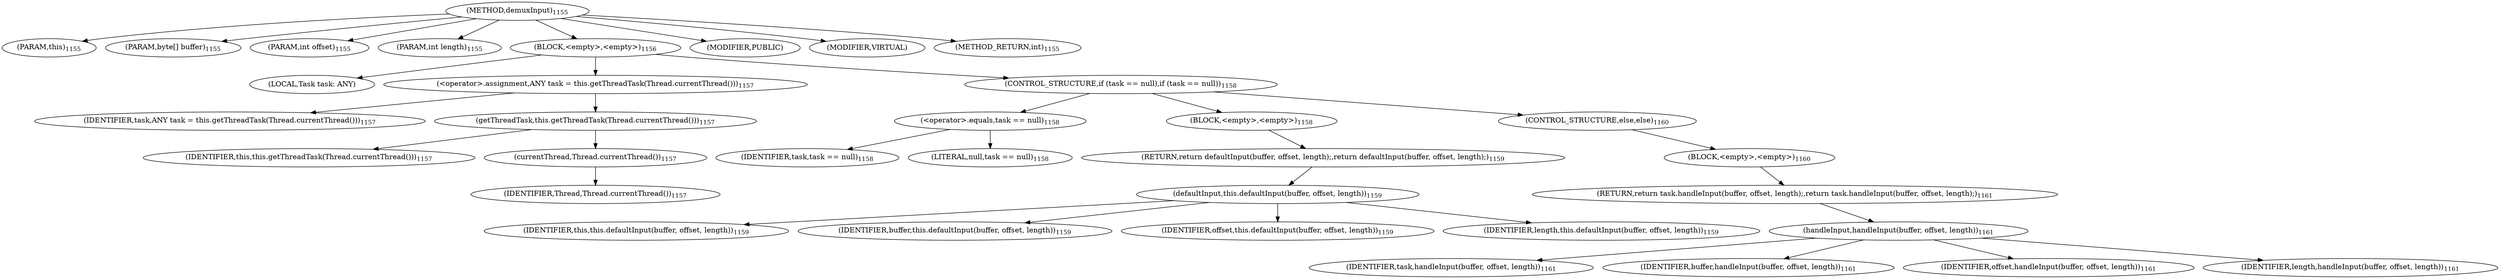digraph "demuxInput" {  
"1718" [label = <(METHOD,demuxInput)<SUB>1155</SUB>> ]
"122" [label = <(PARAM,this)<SUB>1155</SUB>> ]
"1719" [label = <(PARAM,byte[] buffer)<SUB>1155</SUB>> ]
"1720" [label = <(PARAM,int offset)<SUB>1155</SUB>> ]
"1721" [label = <(PARAM,int length)<SUB>1155</SUB>> ]
"1722" [label = <(BLOCK,&lt;empty&gt;,&lt;empty&gt;)<SUB>1156</SUB>> ]
"1723" [label = <(LOCAL,Task task: ANY)> ]
"1724" [label = <(&lt;operator&gt;.assignment,ANY task = this.getThreadTask(Thread.currentThread()))<SUB>1157</SUB>> ]
"1725" [label = <(IDENTIFIER,task,ANY task = this.getThreadTask(Thread.currentThread()))<SUB>1157</SUB>> ]
"1726" [label = <(getThreadTask,this.getThreadTask(Thread.currentThread()))<SUB>1157</SUB>> ]
"121" [label = <(IDENTIFIER,this,this.getThreadTask(Thread.currentThread()))<SUB>1157</SUB>> ]
"1727" [label = <(currentThread,Thread.currentThread())<SUB>1157</SUB>> ]
"1728" [label = <(IDENTIFIER,Thread,Thread.currentThread())<SUB>1157</SUB>> ]
"1729" [label = <(CONTROL_STRUCTURE,if (task == null),if (task == null))<SUB>1158</SUB>> ]
"1730" [label = <(&lt;operator&gt;.equals,task == null)<SUB>1158</SUB>> ]
"1731" [label = <(IDENTIFIER,task,task == null)<SUB>1158</SUB>> ]
"1732" [label = <(LITERAL,null,task == null)<SUB>1158</SUB>> ]
"1733" [label = <(BLOCK,&lt;empty&gt;,&lt;empty&gt;)<SUB>1158</SUB>> ]
"1734" [label = <(RETURN,return defaultInput(buffer, offset, length);,return defaultInput(buffer, offset, length);)<SUB>1159</SUB>> ]
"1735" [label = <(defaultInput,this.defaultInput(buffer, offset, length))<SUB>1159</SUB>> ]
"123" [label = <(IDENTIFIER,this,this.defaultInput(buffer, offset, length))<SUB>1159</SUB>> ]
"1736" [label = <(IDENTIFIER,buffer,this.defaultInput(buffer, offset, length))<SUB>1159</SUB>> ]
"1737" [label = <(IDENTIFIER,offset,this.defaultInput(buffer, offset, length))<SUB>1159</SUB>> ]
"1738" [label = <(IDENTIFIER,length,this.defaultInput(buffer, offset, length))<SUB>1159</SUB>> ]
"1739" [label = <(CONTROL_STRUCTURE,else,else)<SUB>1160</SUB>> ]
"1740" [label = <(BLOCK,&lt;empty&gt;,&lt;empty&gt;)<SUB>1160</SUB>> ]
"1741" [label = <(RETURN,return task.handleInput(buffer, offset, length);,return task.handleInput(buffer, offset, length);)<SUB>1161</SUB>> ]
"1742" [label = <(handleInput,handleInput(buffer, offset, length))<SUB>1161</SUB>> ]
"1743" [label = <(IDENTIFIER,task,handleInput(buffer, offset, length))<SUB>1161</SUB>> ]
"1744" [label = <(IDENTIFIER,buffer,handleInput(buffer, offset, length))<SUB>1161</SUB>> ]
"1745" [label = <(IDENTIFIER,offset,handleInput(buffer, offset, length))<SUB>1161</SUB>> ]
"1746" [label = <(IDENTIFIER,length,handleInput(buffer, offset, length))<SUB>1161</SUB>> ]
"1747" [label = <(MODIFIER,PUBLIC)> ]
"1748" [label = <(MODIFIER,VIRTUAL)> ]
"1749" [label = <(METHOD_RETURN,int)<SUB>1155</SUB>> ]
  "1718" -> "122" 
  "1718" -> "1719" 
  "1718" -> "1720" 
  "1718" -> "1721" 
  "1718" -> "1722" 
  "1718" -> "1747" 
  "1718" -> "1748" 
  "1718" -> "1749" 
  "1722" -> "1723" 
  "1722" -> "1724" 
  "1722" -> "1729" 
  "1724" -> "1725" 
  "1724" -> "1726" 
  "1726" -> "121" 
  "1726" -> "1727" 
  "1727" -> "1728" 
  "1729" -> "1730" 
  "1729" -> "1733" 
  "1729" -> "1739" 
  "1730" -> "1731" 
  "1730" -> "1732" 
  "1733" -> "1734" 
  "1734" -> "1735" 
  "1735" -> "123" 
  "1735" -> "1736" 
  "1735" -> "1737" 
  "1735" -> "1738" 
  "1739" -> "1740" 
  "1740" -> "1741" 
  "1741" -> "1742" 
  "1742" -> "1743" 
  "1742" -> "1744" 
  "1742" -> "1745" 
  "1742" -> "1746" 
}
